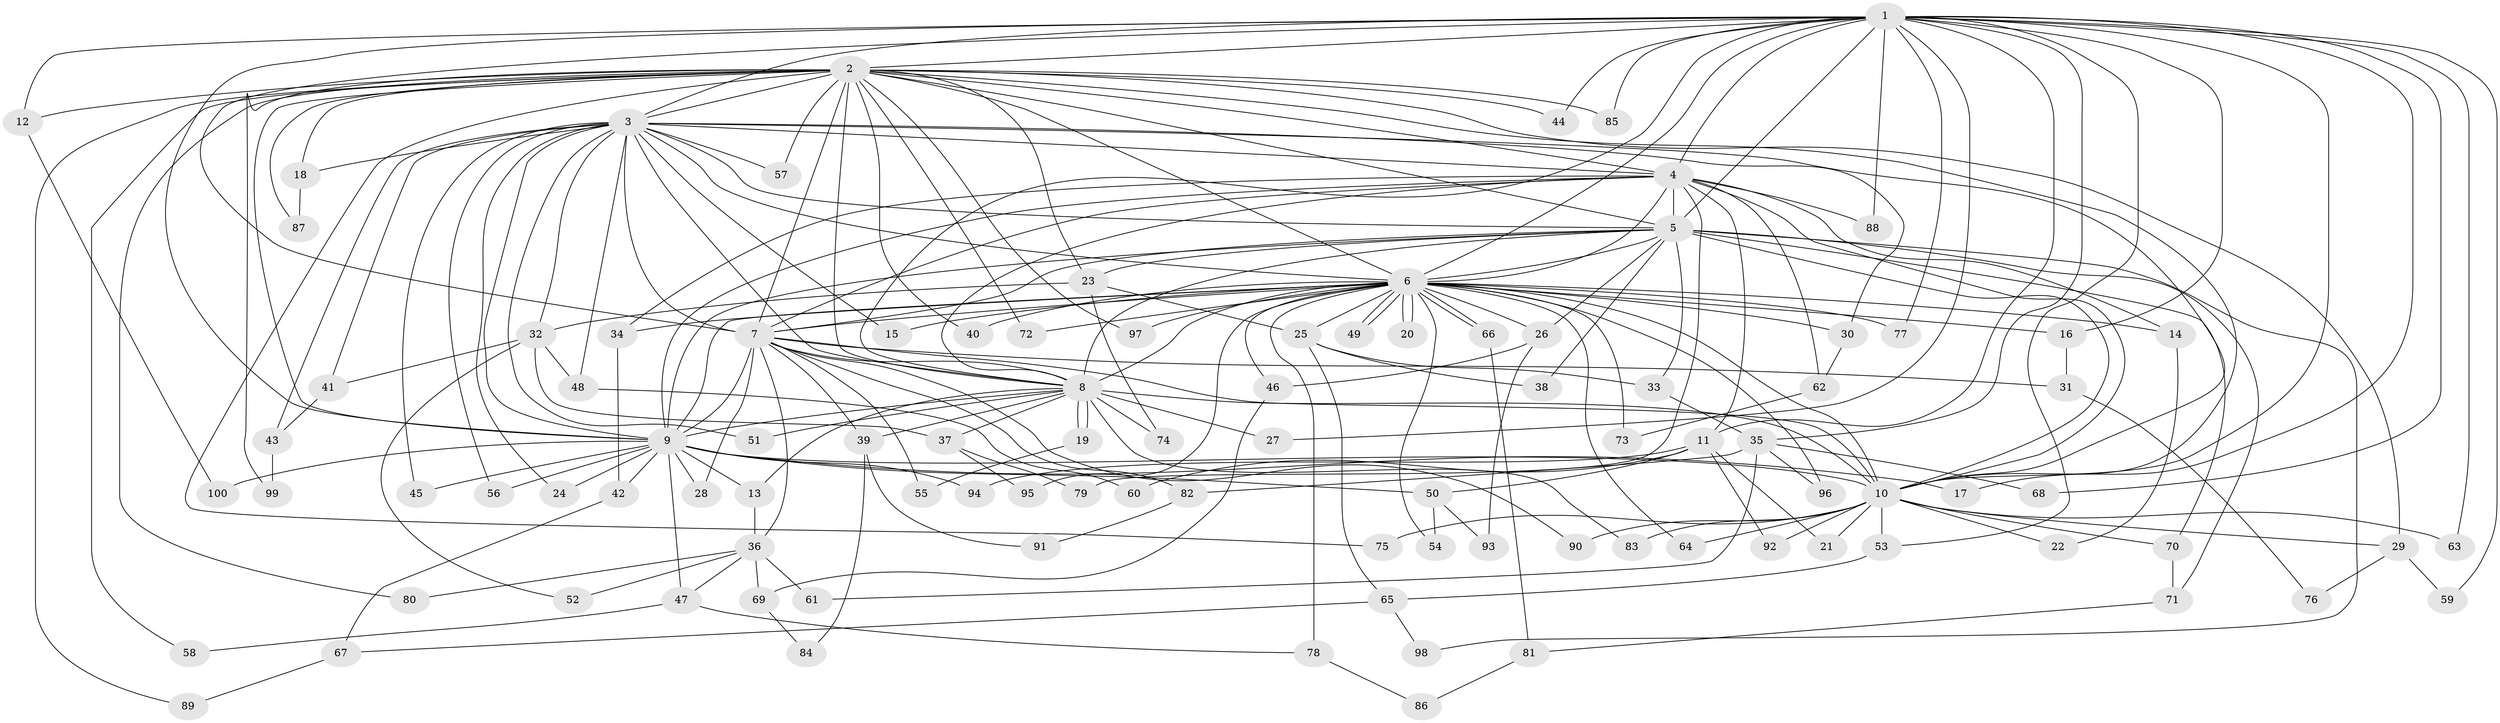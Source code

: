 // Generated by graph-tools (version 1.1) at 2025/38/02/21/25 10:38:52]
// undirected, 100 vertices, 225 edges
graph export_dot {
graph [start="1"]
  node [color=gray90,style=filled];
  1;
  2;
  3;
  4;
  5;
  6;
  7;
  8;
  9;
  10;
  11;
  12;
  13;
  14;
  15;
  16;
  17;
  18;
  19;
  20;
  21;
  22;
  23;
  24;
  25;
  26;
  27;
  28;
  29;
  30;
  31;
  32;
  33;
  34;
  35;
  36;
  37;
  38;
  39;
  40;
  41;
  42;
  43;
  44;
  45;
  46;
  47;
  48;
  49;
  50;
  51;
  52;
  53;
  54;
  55;
  56;
  57;
  58;
  59;
  60;
  61;
  62;
  63;
  64;
  65;
  66;
  67;
  68;
  69;
  70;
  71;
  72;
  73;
  74;
  75;
  76;
  77;
  78;
  79;
  80;
  81;
  82;
  83;
  84;
  85;
  86;
  87;
  88;
  89;
  90;
  91;
  92;
  93;
  94;
  95;
  96;
  97;
  98;
  99;
  100;
  1 -- 2;
  1 -- 3;
  1 -- 4;
  1 -- 5;
  1 -- 6;
  1 -- 7;
  1 -- 8;
  1 -- 9;
  1 -- 10;
  1 -- 11;
  1 -- 12;
  1 -- 16;
  1 -- 17;
  1 -- 27;
  1 -- 35;
  1 -- 44;
  1 -- 53;
  1 -- 59;
  1 -- 63;
  1 -- 68;
  1 -- 77;
  1 -- 85;
  1 -- 88;
  2 -- 3;
  2 -- 4;
  2 -- 5;
  2 -- 6;
  2 -- 7;
  2 -- 8;
  2 -- 9;
  2 -- 10;
  2 -- 12;
  2 -- 18;
  2 -- 23;
  2 -- 29;
  2 -- 40;
  2 -- 44;
  2 -- 57;
  2 -- 58;
  2 -- 72;
  2 -- 75;
  2 -- 80;
  2 -- 85;
  2 -- 87;
  2 -- 89;
  2 -- 97;
  2 -- 99;
  3 -- 4;
  3 -- 5;
  3 -- 6;
  3 -- 7;
  3 -- 8;
  3 -- 9;
  3 -- 10;
  3 -- 15;
  3 -- 18;
  3 -- 24;
  3 -- 30;
  3 -- 32;
  3 -- 41;
  3 -- 43;
  3 -- 45;
  3 -- 48;
  3 -- 51;
  3 -- 56;
  3 -- 57;
  4 -- 5;
  4 -- 6;
  4 -- 7;
  4 -- 8;
  4 -- 9;
  4 -- 10;
  4 -- 11;
  4 -- 14;
  4 -- 34;
  4 -- 62;
  4 -- 79;
  4 -- 88;
  5 -- 6;
  5 -- 7;
  5 -- 8;
  5 -- 9;
  5 -- 10;
  5 -- 23;
  5 -- 26;
  5 -- 33;
  5 -- 38;
  5 -- 70;
  5 -- 71;
  5 -- 98;
  6 -- 7;
  6 -- 8;
  6 -- 9;
  6 -- 10;
  6 -- 14;
  6 -- 15;
  6 -- 16;
  6 -- 20;
  6 -- 20;
  6 -- 25;
  6 -- 26;
  6 -- 30;
  6 -- 34;
  6 -- 40;
  6 -- 46;
  6 -- 49;
  6 -- 49;
  6 -- 54;
  6 -- 64;
  6 -- 66;
  6 -- 66;
  6 -- 72;
  6 -- 73;
  6 -- 77;
  6 -- 78;
  6 -- 95;
  6 -- 96;
  6 -- 97;
  7 -- 8;
  7 -- 9;
  7 -- 10;
  7 -- 28;
  7 -- 31;
  7 -- 36;
  7 -- 39;
  7 -- 55;
  7 -- 82;
  7 -- 90;
  8 -- 9;
  8 -- 10;
  8 -- 13;
  8 -- 19;
  8 -- 19;
  8 -- 27;
  8 -- 37;
  8 -- 39;
  8 -- 51;
  8 -- 74;
  8 -- 83;
  9 -- 10;
  9 -- 13;
  9 -- 17;
  9 -- 24;
  9 -- 28;
  9 -- 42;
  9 -- 45;
  9 -- 47;
  9 -- 50;
  9 -- 56;
  9 -- 94;
  9 -- 100;
  10 -- 21;
  10 -- 22;
  10 -- 29;
  10 -- 53;
  10 -- 63;
  10 -- 64;
  10 -- 70;
  10 -- 75;
  10 -- 83;
  10 -- 90;
  10 -- 92;
  11 -- 21;
  11 -- 50;
  11 -- 60;
  11 -- 92;
  11 -- 94;
  12 -- 100;
  13 -- 36;
  14 -- 22;
  16 -- 31;
  18 -- 87;
  19 -- 55;
  23 -- 25;
  23 -- 32;
  23 -- 74;
  25 -- 33;
  25 -- 38;
  25 -- 65;
  26 -- 46;
  26 -- 93;
  29 -- 59;
  29 -- 76;
  30 -- 62;
  31 -- 76;
  32 -- 37;
  32 -- 41;
  32 -- 48;
  32 -- 52;
  33 -- 35;
  34 -- 42;
  35 -- 61;
  35 -- 68;
  35 -- 82;
  35 -- 96;
  36 -- 47;
  36 -- 52;
  36 -- 61;
  36 -- 69;
  36 -- 80;
  37 -- 79;
  37 -- 95;
  39 -- 84;
  39 -- 91;
  41 -- 43;
  42 -- 67;
  43 -- 99;
  46 -- 69;
  47 -- 58;
  47 -- 78;
  48 -- 60;
  50 -- 54;
  50 -- 93;
  53 -- 65;
  62 -- 73;
  65 -- 67;
  65 -- 98;
  66 -- 81;
  67 -- 89;
  69 -- 84;
  70 -- 71;
  71 -- 81;
  78 -- 86;
  81 -- 86;
  82 -- 91;
}
